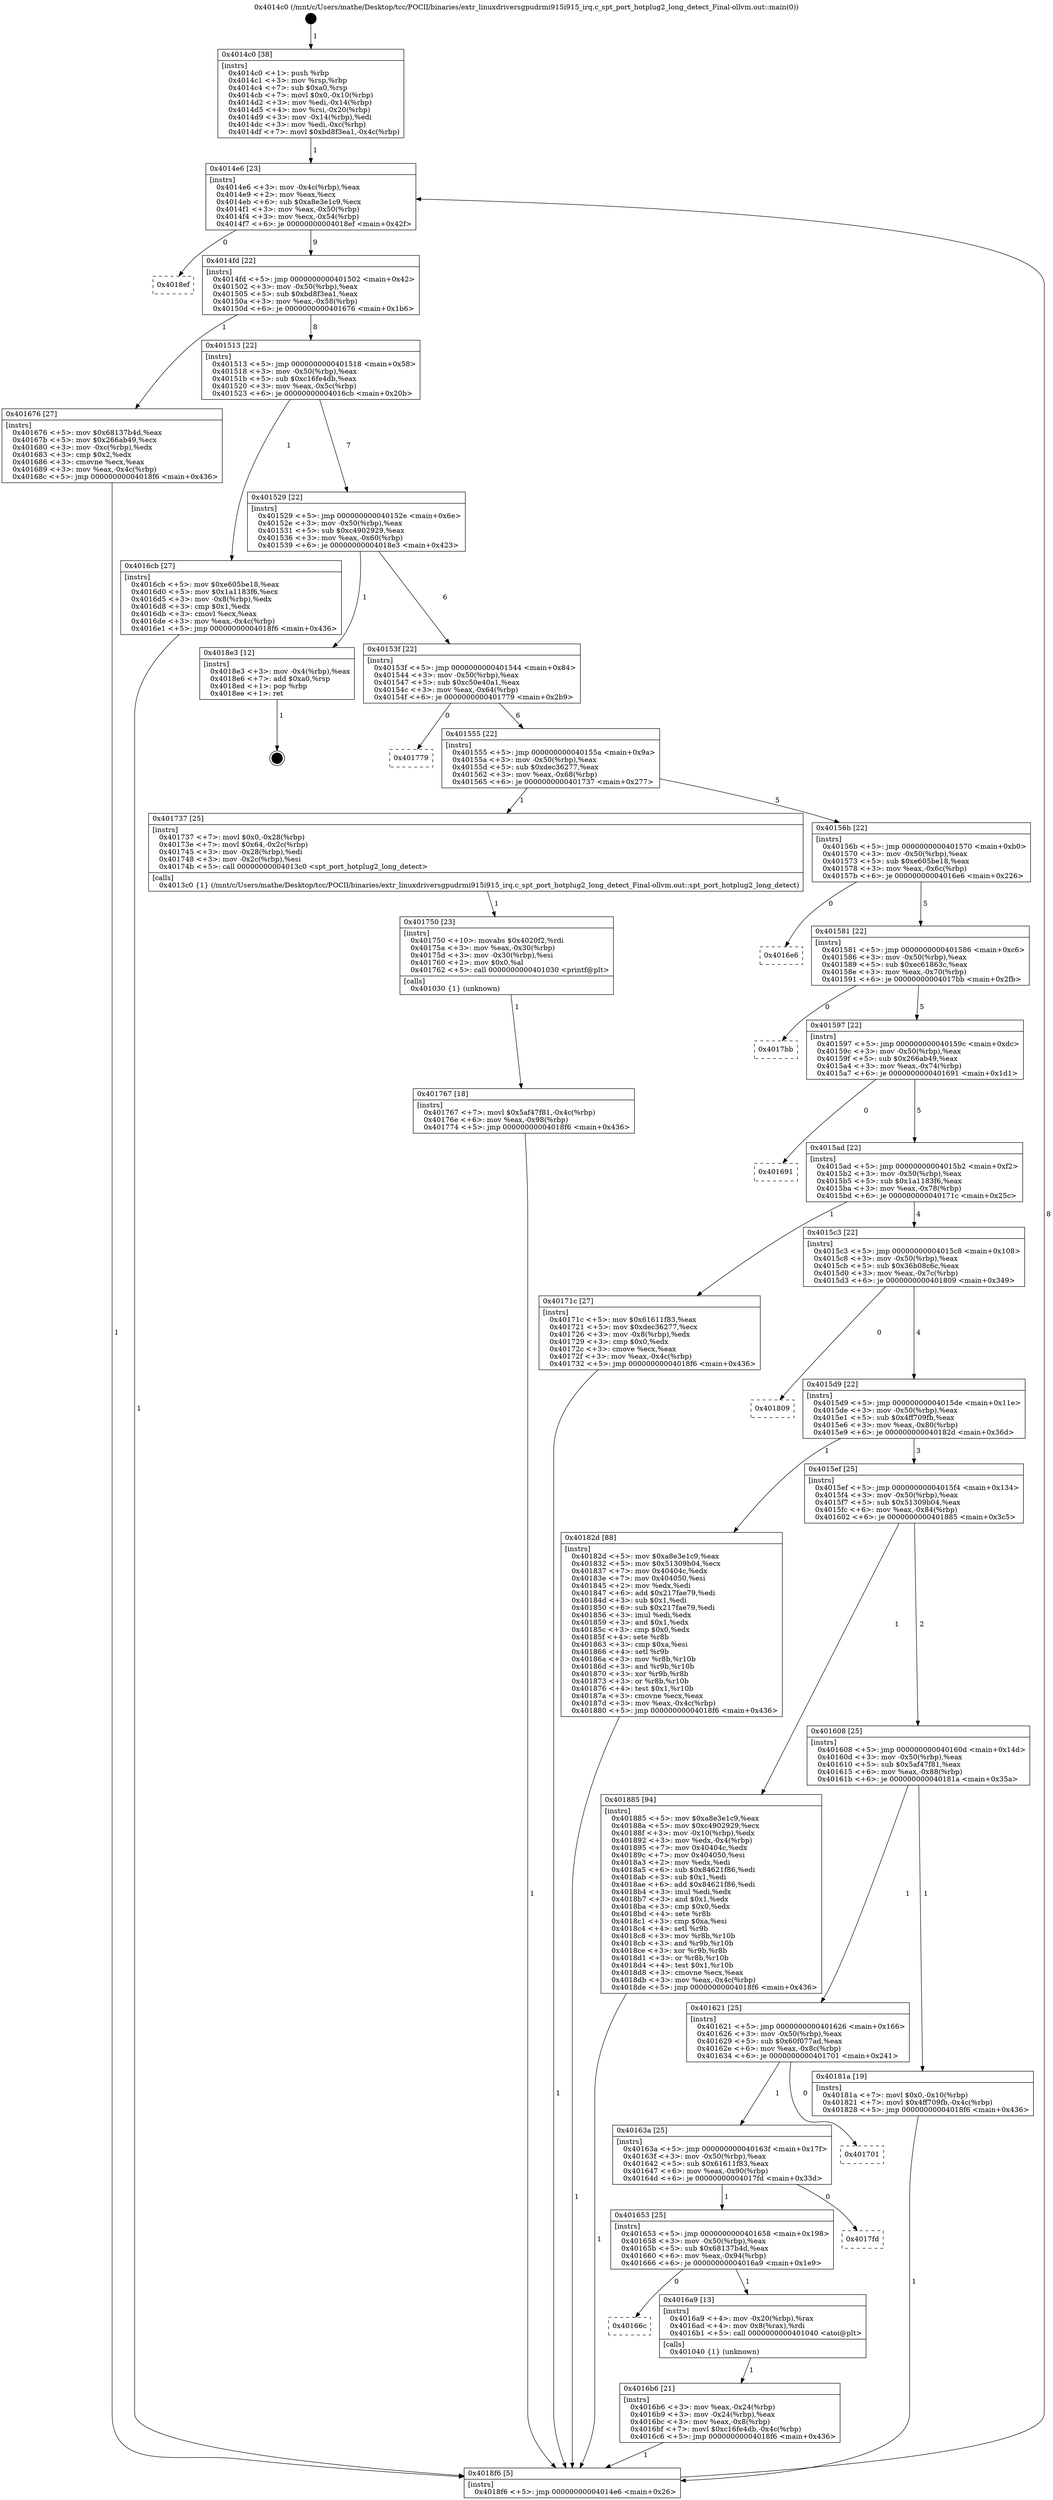 digraph "0x4014c0" {
  label = "0x4014c0 (/mnt/c/Users/mathe/Desktop/tcc/POCII/binaries/extr_linuxdriversgpudrmi915i915_irq.c_spt_port_hotplug2_long_detect_Final-ollvm.out::main(0))"
  labelloc = "t"
  node[shape=record]

  Entry [label="",width=0.3,height=0.3,shape=circle,fillcolor=black,style=filled]
  "0x4014e6" [label="{
     0x4014e6 [23]\l
     | [instrs]\l
     &nbsp;&nbsp;0x4014e6 \<+3\>: mov -0x4c(%rbp),%eax\l
     &nbsp;&nbsp;0x4014e9 \<+2\>: mov %eax,%ecx\l
     &nbsp;&nbsp;0x4014eb \<+6\>: sub $0xa8e3e1c9,%ecx\l
     &nbsp;&nbsp;0x4014f1 \<+3\>: mov %eax,-0x50(%rbp)\l
     &nbsp;&nbsp;0x4014f4 \<+3\>: mov %ecx,-0x54(%rbp)\l
     &nbsp;&nbsp;0x4014f7 \<+6\>: je 00000000004018ef \<main+0x42f\>\l
  }"]
  "0x4018ef" [label="{
     0x4018ef\l
  }", style=dashed]
  "0x4014fd" [label="{
     0x4014fd [22]\l
     | [instrs]\l
     &nbsp;&nbsp;0x4014fd \<+5\>: jmp 0000000000401502 \<main+0x42\>\l
     &nbsp;&nbsp;0x401502 \<+3\>: mov -0x50(%rbp),%eax\l
     &nbsp;&nbsp;0x401505 \<+5\>: sub $0xbd8f3ea1,%eax\l
     &nbsp;&nbsp;0x40150a \<+3\>: mov %eax,-0x58(%rbp)\l
     &nbsp;&nbsp;0x40150d \<+6\>: je 0000000000401676 \<main+0x1b6\>\l
  }"]
  Exit [label="",width=0.3,height=0.3,shape=circle,fillcolor=black,style=filled,peripheries=2]
  "0x401676" [label="{
     0x401676 [27]\l
     | [instrs]\l
     &nbsp;&nbsp;0x401676 \<+5\>: mov $0x68137b4d,%eax\l
     &nbsp;&nbsp;0x40167b \<+5\>: mov $0x266ab49,%ecx\l
     &nbsp;&nbsp;0x401680 \<+3\>: mov -0xc(%rbp),%edx\l
     &nbsp;&nbsp;0x401683 \<+3\>: cmp $0x2,%edx\l
     &nbsp;&nbsp;0x401686 \<+3\>: cmovne %ecx,%eax\l
     &nbsp;&nbsp;0x401689 \<+3\>: mov %eax,-0x4c(%rbp)\l
     &nbsp;&nbsp;0x40168c \<+5\>: jmp 00000000004018f6 \<main+0x436\>\l
  }"]
  "0x401513" [label="{
     0x401513 [22]\l
     | [instrs]\l
     &nbsp;&nbsp;0x401513 \<+5\>: jmp 0000000000401518 \<main+0x58\>\l
     &nbsp;&nbsp;0x401518 \<+3\>: mov -0x50(%rbp),%eax\l
     &nbsp;&nbsp;0x40151b \<+5\>: sub $0xc16fe4db,%eax\l
     &nbsp;&nbsp;0x401520 \<+3\>: mov %eax,-0x5c(%rbp)\l
     &nbsp;&nbsp;0x401523 \<+6\>: je 00000000004016cb \<main+0x20b\>\l
  }"]
  "0x4018f6" [label="{
     0x4018f6 [5]\l
     | [instrs]\l
     &nbsp;&nbsp;0x4018f6 \<+5\>: jmp 00000000004014e6 \<main+0x26\>\l
  }"]
  "0x4014c0" [label="{
     0x4014c0 [38]\l
     | [instrs]\l
     &nbsp;&nbsp;0x4014c0 \<+1\>: push %rbp\l
     &nbsp;&nbsp;0x4014c1 \<+3\>: mov %rsp,%rbp\l
     &nbsp;&nbsp;0x4014c4 \<+7\>: sub $0xa0,%rsp\l
     &nbsp;&nbsp;0x4014cb \<+7\>: movl $0x0,-0x10(%rbp)\l
     &nbsp;&nbsp;0x4014d2 \<+3\>: mov %edi,-0x14(%rbp)\l
     &nbsp;&nbsp;0x4014d5 \<+4\>: mov %rsi,-0x20(%rbp)\l
     &nbsp;&nbsp;0x4014d9 \<+3\>: mov -0x14(%rbp),%edi\l
     &nbsp;&nbsp;0x4014dc \<+3\>: mov %edi,-0xc(%rbp)\l
     &nbsp;&nbsp;0x4014df \<+7\>: movl $0xbd8f3ea1,-0x4c(%rbp)\l
  }"]
  "0x401767" [label="{
     0x401767 [18]\l
     | [instrs]\l
     &nbsp;&nbsp;0x401767 \<+7\>: movl $0x5af47f81,-0x4c(%rbp)\l
     &nbsp;&nbsp;0x40176e \<+6\>: mov %eax,-0x98(%rbp)\l
     &nbsp;&nbsp;0x401774 \<+5\>: jmp 00000000004018f6 \<main+0x436\>\l
  }"]
  "0x4016cb" [label="{
     0x4016cb [27]\l
     | [instrs]\l
     &nbsp;&nbsp;0x4016cb \<+5\>: mov $0xe605be18,%eax\l
     &nbsp;&nbsp;0x4016d0 \<+5\>: mov $0x1a1183f6,%ecx\l
     &nbsp;&nbsp;0x4016d5 \<+3\>: mov -0x8(%rbp),%edx\l
     &nbsp;&nbsp;0x4016d8 \<+3\>: cmp $0x1,%edx\l
     &nbsp;&nbsp;0x4016db \<+3\>: cmovl %ecx,%eax\l
     &nbsp;&nbsp;0x4016de \<+3\>: mov %eax,-0x4c(%rbp)\l
     &nbsp;&nbsp;0x4016e1 \<+5\>: jmp 00000000004018f6 \<main+0x436\>\l
  }"]
  "0x401529" [label="{
     0x401529 [22]\l
     | [instrs]\l
     &nbsp;&nbsp;0x401529 \<+5\>: jmp 000000000040152e \<main+0x6e\>\l
     &nbsp;&nbsp;0x40152e \<+3\>: mov -0x50(%rbp),%eax\l
     &nbsp;&nbsp;0x401531 \<+5\>: sub $0xc4902929,%eax\l
     &nbsp;&nbsp;0x401536 \<+3\>: mov %eax,-0x60(%rbp)\l
     &nbsp;&nbsp;0x401539 \<+6\>: je 00000000004018e3 \<main+0x423\>\l
  }"]
  "0x401750" [label="{
     0x401750 [23]\l
     | [instrs]\l
     &nbsp;&nbsp;0x401750 \<+10\>: movabs $0x4020f2,%rdi\l
     &nbsp;&nbsp;0x40175a \<+3\>: mov %eax,-0x30(%rbp)\l
     &nbsp;&nbsp;0x40175d \<+3\>: mov -0x30(%rbp),%esi\l
     &nbsp;&nbsp;0x401760 \<+2\>: mov $0x0,%al\l
     &nbsp;&nbsp;0x401762 \<+5\>: call 0000000000401030 \<printf@plt\>\l
     | [calls]\l
     &nbsp;&nbsp;0x401030 \{1\} (unknown)\l
  }"]
  "0x4018e3" [label="{
     0x4018e3 [12]\l
     | [instrs]\l
     &nbsp;&nbsp;0x4018e3 \<+3\>: mov -0x4(%rbp),%eax\l
     &nbsp;&nbsp;0x4018e6 \<+7\>: add $0xa0,%rsp\l
     &nbsp;&nbsp;0x4018ed \<+1\>: pop %rbp\l
     &nbsp;&nbsp;0x4018ee \<+1\>: ret\l
  }"]
  "0x40153f" [label="{
     0x40153f [22]\l
     | [instrs]\l
     &nbsp;&nbsp;0x40153f \<+5\>: jmp 0000000000401544 \<main+0x84\>\l
     &nbsp;&nbsp;0x401544 \<+3\>: mov -0x50(%rbp),%eax\l
     &nbsp;&nbsp;0x401547 \<+5\>: sub $0xc50e40a1,%eax\l
     &nbsp;&nbsp;0x40154c \<+3\>: mov %eax,-0x64(%rbp)\l
     &nbsp;&nbsp;0x40154f \<+6\>: je 0000000000401779 \<main+0x2b9\>\l
  }"]
  "0x4016b6" [label="{
     0x4016b6 [21]\l
     | [instrs]\l
     &nbsp;&nbsp;0x4016b6 \<+3\>: mov %eax,-0x24(%rbp)\l
     &nbsp;&nbsp;0x4016b9 \<+3\>: mov -0x24(%rbp),%eax\l
     &nbsp;&nbsp;0x4016bc \<+3\>: mov %eax,-0x8(%rbp)\l
     &nbsp;&nbsp;0x4016bf \<+7\>: movl $0xc16fe4db,-0x4c(%rbp)\l
     &nbsp;&nbsp;0x4016c6 \<+5\>: jmp 00000000004018f6 \<main+0x436\>\l
  }"]
  "0x401779" [label="{
     0x401779\l
  }", style=dashed]
  "0x401555" [label="{
     0x401555 [22]\l
     | [instrs]\l
     &nbsp;&nbsp;0x401555 \<+5\>: jmp 000000000040155a \<main+0x9a\>\l
     &nbsp;&nbsp;0x40155a \<+3\>: mov -0x50(%rbp),%eax\l
     &nbsp;&nbsp;0x40155d \<+5\>: sub $0xdec36277,%eax\l
     &nbsp;&nbsp;0x401562 \<+3\>: mov %eax,-0x68(%rbp)\l
     &nbsp;&nbsp;0x401565 \<+6\>: je 0000000000401737 \<main+0x277\>\l
  }"]
  "0x40166c" [label="{
     0x40166c\l
  }", style=dashed]
  "0x401737" [label="{
     0x401737 [25]\l
     | [instrs]\l
     &nbsp;&nbsp;0x401737 \<+7\>: movl $0x0,-0x28(%rbp)\l
     &nbsp;&nbsp;0x40173e \<+7\>: movl $0x64,-0x2c(%rbp)\l
     &nbsp;&nbsp;0x401745 \<+3\>: mov -0x28(%rbp),%edi\l
     &nbsp;&nbsp;0x401748 \<+3\>: mov -0x2c(%rbp),%esi\l
     &nbsp;&nbsp;0x40174b \<+5\>: call 00000000004013c0 \<spt_port_hotplug2_long_detect\>\l
     | [calls]\l
     &nbsp;&nbsp;0x4013c0 \{1\} (/mnt/c/Users/mathe/Desktop/tcc/POCII/binaries/extr_linuxdriversgpudrmi915i915_irq.c_spt_port_hotplug2_long_detect_Final-ollvm.out::spt_port_hotplug2_long_detect)\l
  }"]
  "0x40156b" [label="{
     0x40156b [22]\l
     | [instrs]\l
     &nbsp;&nbsp;0x40156b \<+5\>: jmp 0000000000401570 \<main+0xb0\>\l
     &nbsp;&nbsp;0x401570 \<+3\>: mov -0x50(%rbp),%eax\l
     &nbsp;&nbsp;0x401573 \<+5\>: sub $0xe605be18,%eax\l
     &nbsp;&nbsp;0x401578 \<+3\>: mov %eax,-0x6c(%rbp)\l
     &nbsp;&nbsp;0x40157b \<+6\>: je 00000000004016e6 \<main+0x226\>\l
  }"]
  "0x4016a9" [label="{
     0x4016a9 [13]\l
     | [instrs]\l
     &nbsp;&nbsp;0x4016a9 \<+4\>: mov -0x20(%rbp),%rax\l
     &nbsp;&nbsp;0x4016ad \<+4\>: mov 0x8(%rax),%rdi\l
     &nbsp;&nbsp;0x4016b1 \<+5\>: call 0000000000401040 \<atoi@plt\>\l
     | [calls]\l
     &nbsp;&nbsp;0x401040 \{1\} (unknown)\l
  }"]
  "0x4016e6" [label="{
     0x4016e6\l
  }", style=dashed]
  "0x401581" [label="{
     0x401581 [22]\l
     | [instrs]\l
     &nbsp;&nbsp;0x401581 \<+5\>: jmp 0000000000401586 \<main+0xc6\>\l
     &nbsp;&nbsp;0x401586 \<+3\>: mov -0x50(%rbp),%eax\l
     &nbsp;&nbsp;0x401589 \<+5\>: sub $0xec61863c,%eax\l
     &nbsp;&nbsp;0x40158e \<+3\>: mov %eax,-0x70(%rbp)\l
     &nbsp;&nbsp;0x401591 \<+6\>: je 00000000004017bb \<main+0x2fb\>\l
  }"]
  "0x401653" [label="{
     0x401653 [25]\l
     | [instrs]\l
     &nbsp;&nbsp;0x401653 \<+5\>: jmp 0000000000401658 \<main+0x198\>\l
     &nbsp;&nbsp;0x401658 \<+3\>: mov -0x50(%rbp),%eax\l
     &nbsp;&nbsp;0x40165b \<+5\>: sub $0x68137b4d,%eax\l
     &nbsp;&nbsp;0x401660 \<+6\>: mov %eax,-0x94(%rbp)\l
     &nbsp;&nbsp;0x401666 \<+6\>: je 00000000004016a9 \<main+0x1e9\>\l
  }"]
  "0x4017bb" [label="{
     0x4017bb\l
  }", style=dashed]
  "0x401597" [label="{
     0x401597 [22]\l
     | [instrs]\l
     &nbsp;&nbsp;0x401597 \<+5\>: jmp 000000000040159c \<main+0xdc\>\l
     &nbsp;&nbsp;0x40159c \<+3\>: mov -0x50(%rbp),%eax\l
     &nbsp;&nbsp;0x40159f \<+5\>: sub $0x266ab49,%eax\l
     &nbsp;&nbsp;0x4015a4 \<+3\>: mov %eax,-0x74(%rbp)\l
     &nbsp;&nbsp;0x4015a7 \<+6\>: je 0000000000401691 \<main+0x1d1\>\l
  }"]
  "0x4017fd" [label="{
     0x4017fd\l
  }", style=dashed]
  "0x401691" [label="{
     0x401691\l
  }", style=dashed]
  "0x4015ad" [label="{
     0x4015ad [22]\l
     | [instrs]\l
     &nbsp;&nbsp;0x4015ad \<+5\>: jmp 00000000004015b2 \<main+0xf2\>\l
     &nbsp;&nbsp;0x4015b2 \<+3\>: mov -0x50(%rbp),%eax\l
     &nbsp;&nbsp;0x4015b5 \<+5\>: sub $0x1a1183f6,%eax\l
     &nbsp;&nbsp;0x4015ba \<+3\>: mov %eax,-0x78(%rbp)\l
     &nbsp;&nbsp;0x4015bd \<+6\>: je 000000000040171c \<main+0x25c\>\l
  }"]
  "0x40163a" [label="{
     0x40163a [25]\l
     | [instrs]\l
     &nbsp;&nbsp;0x40163a \<+5\>: jmp 000000000040163f \<main+0x17f\>\l
     &nbsp;&nbsp;0x40163f \<+3\>: mov -0x50(%rbp),%eax\l
     &nbsp;&nbsp;0x401642 \<+5\>: sub $0x61611f83,%eax\l
     &nbsp;&nbsp;0x401647 \<+6\>: mov %eax,-0x90(%rbp)\l
     &nbsp;&nbsp;0x40164d \<+6\>: je 00000000004017fd \<main+0x33d\>\l
  }"]
  "0x40171c" [label="{
     0x40171c [27]\l
     | [instrs]\l
     &nbsp;&nbsp;0x40171c \<+5\>: mov $0x61611f83,%eax\l
     &nbsp;&nbsp;0x401721 \<+5\>: mov $0xdec36277,%ecx\l
     &nbsp;&nbsp;0x401726 \<+3\>: mov -0x8(%rbp),%edx\l
     &nbsp;&nbsp;0x401729 \<+3\>: cmp $0x0,%edx\l
     &nbsp;&nbsp;0x40172c \<+3\>: cmove %ecx,%eax\l
     &nbsp;&nbsp;0x40172f \<+3\>: mov %eax,-0x4c(%rbp)\l
     &nbsp;&nbsp;0x401732 \<+5\>: jmp 00000000004018f6 \<main+0x436\>\l
  }"]
  "0x4015c3" [label="{
     0x4015c3 [22]\l
     | [instrs]\l
     &nbsp;&nbsp;0x4015c3 \<+5\>: jmp 00000000004015c8 \<main+0x108\>\l
     &nbsp;&nbsp;0x4015c8 \<+3\>: mov -0x50(%rbp),%eax\l
     &nbsp;&nbsp;0x4015cb \<+5\>: sub $0x36b08c6c,%eax\l
     &nbsp;&nbsp;0x4015d0 \<+3\>: mov %eax,-0x7c(%rbp)\l
     &nbsp;&nbsp;0x4015d3 \<+6\>: je 0000000000401809 \<main+0x349\>\l
  }"]
  "0x401701" [label="{
     0x401701\l
  }", style=dashed]
  "0x401809" [label="{
     0x401809\l
  }", style=dashed]
  "0x4015d9" [label="{
     0x4015d9 [22]\l
     | [instrs]\l
     &nbsp;&nbsp;0x4015d9 \<+5\>: jmp 00000000004015de \<main+0x11e\>\l
     &nbsp;&nbsp;0x4015de \<+3\>: mov -0x50(%rbp),%eax\l
     &nbsp;&nbsp;0x4015e1 \<+5\>: sub $0x4ff709fb,%eax\l
     &nbsp;&nbsp;0x4015e6 \<+3\>: mov %eax,-0x80(%rbp)\l
     &nbsp;&nbsp;0x4015e9 \<+6\>: je 000000000040182d \<main+0x36d\>\l
  }"]
  "0x401621" [label="{
     0x401621 [25]\l
     | [instrs]\l
     &nbsp;&nbsp;0x401621 \<+5\>: jmp 0000000000401626 \<main+0x166\>\l
     &nbsp;&nbsp;0x401626 \<+3\>: mov -0x50(%rbp),%eax\l
     &nbsp;&nbsp;0x401629 \<+5\>: sub $0x60f077ad,%eax\l
     &nbsp;&nbsp;0x40162e \<+6\>: mov %eax,-0x8c(%rbp)\l
     &nbsp;&nbsp;0x401634 \<+6\>: je 0000000000401701 \<main+0x241\>\l
  }"]
  "0x40182d" [label="{
     0x40182d [88]\l
     | [instrs]\l
     &nbsp;&nbsp;0x40182d \<+5\>: mov $0xa8e3e1c9,%eax\l
     &nbsp;&nbsp;0x401832 \<+5\>: mov $0x51309b04,%ecx\l
     &nbsp;&nbsp;0x401837 \<+7\>: mov 0x40404c,%edx\l
     &nbsp;&nbsp;0x40183e \<+7\>: mov 0x404050,%esi\l
     &nbsp;&nbsp;0x401845 \<+2\>: mov %edx,%edi\l
     &nbsp;&nbsp;0x401847 \<+6\>: add $0x217fae79,%edi\l
     &nbsp;&nbsp;0x40184d \<+3\>: sub $0x1,%edi\l
     &nbsp;&nbsp;0x401850 \<+6\>: sub $0x217fae79,%edi\l
     &nbsp;&nbsp;0x401856 \<+3\>: imul %edi,%edx\l
     &nbsp;&nbsp;0x401859 \<+3\>: and $0x1,%edx\l
     &nbsp;&nbsp;0x40185c \<+3\>: cmp $0x0,%edx\l
     &nbsp;&nbsp;0x40185f \<+4\>: sete %r8b\l
     &nbsp;&nbsp;0x401863 \<+3\>: cmp $0xa,%esi\l
     &nbsp;&nbsp;0x401866 \<+4\>: setl %r9b\l
     &nbsp;&nbsp;0x40186a \<+3\>: mov %r8b,%r10b\l
     &nbsp;&nbsp;0x40186d \<+3\>: and %r9b,%r10b\l
     &nbsp;&nbsp;0x401870 \<+3\>: xor %r9b,%r8b\l
     &nbsp;&nbsp;0x401873 \<+3\>: or %r8b,%r10b\l
     &nbsp;&nbsp;0x401876 \<+4\>: test $0x1,%r10b\l
     &nbsp;&nbsp;0x40187a \<+3\>: cmovne %ecx,%eax\l
     &nbsp;&nbsp;0x40187d \<+3\>: mov %eax,-0x4c(%rbp)\l
     &nbsp;&nbsp;0x401880 \<+5\>: jmp 00000000004018f6 \<main+0x436\>\l
  }"]
  "0x4015ef" [label="{
     0x4015ef [25]\l
     | [instrs]\l
     &nbsp;&nbsp;0x4015ef \<+5\>: jmp 00000000004015f4 \<main+0x134\>\l
     &nbsp;&nbsp;0x4015f4 \<+3\>: mov -0x50(%rbp),%eax\l
     &nbsp;&nbsp;0x4015f7 \<+5\>: sub $0x51309b04,%eax\l
     &nbsp;&nbsp;0x4015fc \<+6\>: mov %eax,-0x84(%rbp)\l
     &nbsp;&nbsp;0x401602 \<+6\>: je 0000000000401885 \<main+0x3c5\>\l
  }"]
  "0x40181a" [label="{
     0x40181a [19]\l
     | [instrs]\l
     &nbsp;&nbsp;0x40181a \<+7\>: movl $0x0,-0x10(%rbp)\l
     &nbsp;&nbsp;0x401821 \<+7\>: movl $0x4ff709fb,-0x4c(%rbp)\l
     &nbsp;&nbsp;0x401828 \<+5\>: jmp 00000000004018f6 \<main+0x436\>\l
  }"]
  "0x401885" [label="{
     0x401885 [94]\l
     | [instrs]\l
     &nbsp;&nbsp;0x401885 \<+5\>: mov $0xa8e3e1c9,%eax\l
     &nbsp;&nbsp;0x40188a \<+5\>: mov $0xc4902929,%ecx\l
     &nbsp;&nbsp;0x40188f \<+3\>: mov -0x10(%rbp),%edx\l
     &nbsp;&nbsp;0x401892 \<+3\>: mov %edx,-0x4(%rbp)\l
     &nbsp;&nbsp;0x401895 \<+7\>: mov 0x40404c,%edx\l
     &nbsp;&nbsp;0x40189c \<+7\>: mov 0x404050,%esi\l
     &nbsp;&nbsp;0x4018a3 \<+2\>: mov %edx,%edi\l
     &nbsp;&nbsp;0x4018a5 \<+6\>: sub $0x84621f86,%edi\l
     &nbsp;&nbsp;0x4018ab \<+3\>: sub $0x1,%edi\l
     &nbsp;&nbsp;0x4018ae \<+6\>: add $0x84621f86,%edi\l
     &nbsp;&nbsp;0x4018b4 \<+3\>: imul %edi,%edx\l
     &nbsp;&nbsp;0x4018b7 \<+3\>: and $0x1,%edx\l
     &nbsp;&nbsp;0x4018ba \<+3\>: cmp $0x0,%edx\l
     &nbsp;&nbsp;0x4018bd \<+4\>: sete %r8b\l
     &nbsp;&nbsp;0x4018c1 \<+3\>: cmp $0xa,%esi\l
     &nbsp;&nbsp;0x4018c4 \<+4\>: setl %r9b\l
     &nbsp;&nbsp;0x4018c8 \<+3\>: mov %r8b,%r10b\l
     &nbsp;&nbsp;0x4018cb \<+3\>: and %r9b,%r10b\l
     &nbsp;&nbsp;0x4018ce \<+3\>: xor %r9b,%r8b\l
     &nbsp;&nbsp;0x4018d1 \<+3\>: or %r8b,%r10b\l
     &nbsp;&nbsp;0x4018d4 \<+4\>: test $0x1,%r10b\l
     &nbsp;&nbsp;0x4018d8 \<+3\>: cmovne %ecx,%eax\l
     &nbsp;&nbsp;0x4018db \<+3\>: mov %eax,-0x4c(%rbp)\l
     &nbsp;&nbsp;0x4018de \<+5\>: jmp 00000000004018f6 \<main+0x436\>\l
  }"]
  "0x401608" [label="{
     0x401608 [25]\l
     | [instrs]\l
     &nbsp;&nbsp;0x401608 \<+5\>: jmp 000000000040160d \<main+0x14d\>\l
     &nbsp;&nbsp;0x40160d \<+3\>: mov -0x50(%rbp),%eax\l
     &nbsp;&nbsp;0x401610 \<+5\>: sub $0x5af47f81,%eax\l
     &nbsp;&nbsp;0x401615 \<+6\>: mov %eax,-0x88(%rbp)\l
     &nbsp;&nbsp;0x40161b \<+6\>: je 000000000040181a \<main+0x35a\>\l
  }"]
  Entry -> "0x4014c0" [label=" 1"]
  "0x4014e6" -> "0x4018ef" [label=" 0"]
  "0x4014e6" -> "0x4014fd" [label=" 9"]
  "0x4018e3" -> Exit [label=" 1"]
  "0x4014fd" -> "0x401676" [label=" 1"]
  "0x4014fd" -> "0x401513" [label=" 8"]
  "0x401676" -> "0x4018f6" [label=" 1"]
  "0x4014c0" -> "0x4014e6" [label=" 1"]
  "0x4018f6" -> "0x4014e6" [label=" 8"]
  "0x401885" -> "0x4018f6" [label=" 1"]
  "0x401513" -> "0x4016cb" [label=" 1"]
  "0x401513" -> "0x401529" [label=" 7"]
  "0x40182d" -> "0x4018f6" [label=" 1"]
  "0x401529" -> "0x4018e3" [label=" 1"]
  "0x401529" -> "0x40153f" [label=" 6"]
  "0x40181a" -> "0x4018f6" [label=" 1"]
  "0x40153f" -> "0x401779" [label=" 0"]
  "0x40153f" -> "0x401555" [label=" 6"]
  "0x401767" -> "0x4018f6" [label=" 1"]
  "0x401555" -> "0x401737" [label=" 1"]
  "0x401555" -> "0x40156b" [label=" 5"]
  "0x401750" -> "0x401767" [label=" 1"]
  "0x40156b" -> "0x4016e6" [label=" 0"]
  "0x40156b" -> "0x401581" [label=" 5"]
  "0x401737" -> "0x401750" [label=" 1"]
  "0x401581" -> "0x4017bb" [label=" 0"]
  "0x401581" -> "0x401597" [label=" 5"]
  "0x4016cb" -> "0x4018f6" [label=" 1"]
  "0x401597" -> "0x401691" [label=" 0"]
  "0x401597" -> "0x4015ad" [label=" 5"]
  "0x4016b6" -> "0x4018f6" [label=" 1"]
  "0x4015ad" -> "0x40171c" [label=" 1"]
  "0x4015ad" -> "0x4015c3" [label=" 4"]
  "0x401653" -> "0x40166c" [label=" 0"]
  "0x4015c3" -> "0x401809" [label=" 0"]
  "0x4015c3" -> "0x4015d9" [label=" 4"]
  "0x401653" -> "0x4016a9" [label=" 1"]
  "0x4015d9" -> "0x40182d" [label=" 1"]
  "0x4015d9" -> "0x4015ef" [label=" 3"]
  "0x40163a" -> "0x401653" [label=" 1"]
  "0x4015ef" -> "0x401885" [label=" 1"]
  "0x4015ef" -> "0x401608" [label=" 2"]
  "0x40163a" -> "0x4017fd" [label=" 0"]
  "0x401608" -> "0x40181a" [label=" 1"]
  "0x401608" -> "0x401621" [label=" 1"]
  "0x40171c" -> "0x4018f6" [label=" 1"]
  "0x401621" -> "0x401701" [label=" 0"]
  "0x401621" -> "0x40163a" [label=" 1"]
  "0x4016a9" -> "0x4016b6" [label=" 1"]
}
